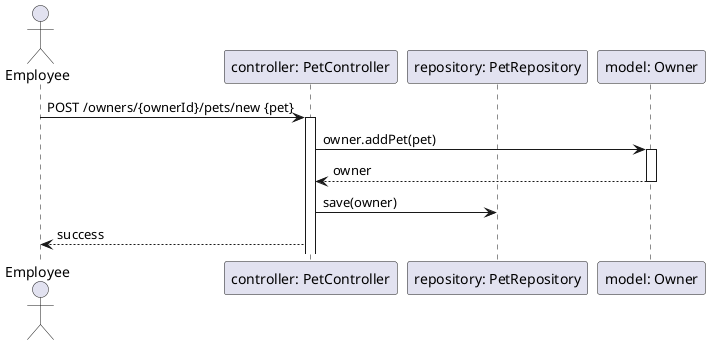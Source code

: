@startuml

actor Employee
participant "controller: PetController" as Controller
participant "repository: PetRepository" as Repository
participant "model: Owner" as Owner


Employee -> Controller: POST /owners/{ownerId}/pets/new {pet}

activate Controller
Controller -> Owner: owner.addPet(pet)
activate Owner
Owner --> Controller : owner
deactivate Owner
Controller -> Repository: save(owner)
Controller --> Employee: success



@enduml
